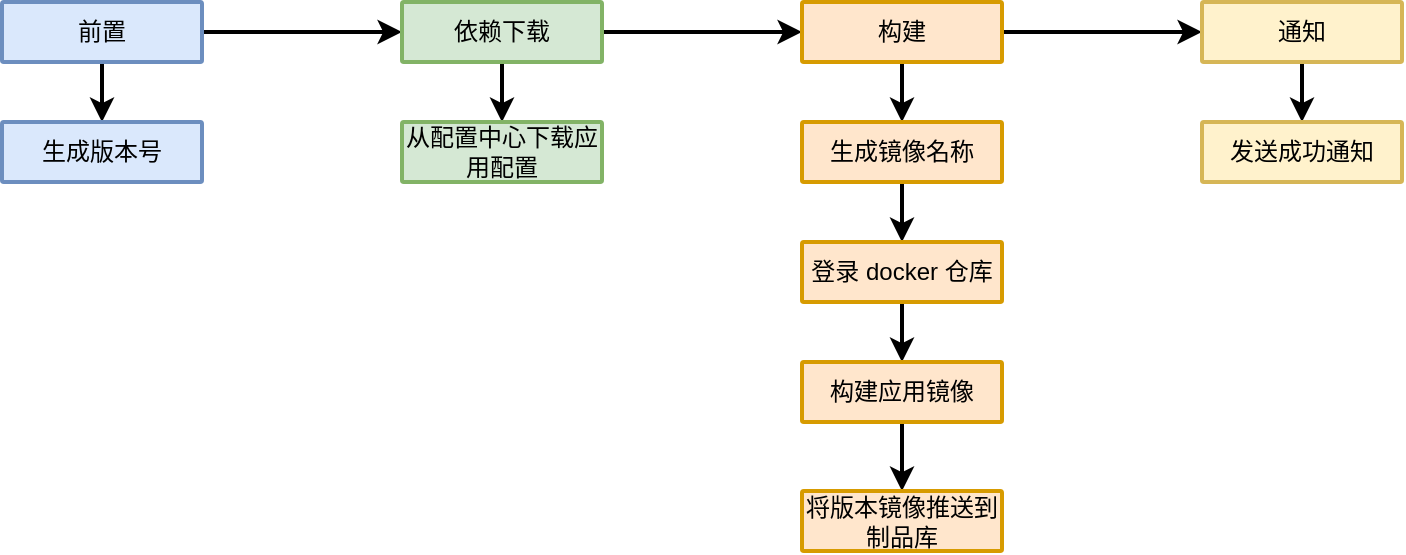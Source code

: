 <mxfile version="22.1.3" type="device" pages="3">
  <diagram name="CI构建流程" id="YXr0bdSdqr7X8KRl8uHr">
    <mxGraphModel dx="1434" dy="797" grid="1" gridSize="10" guides="1" tooltips="1" connect="1" arrows="1" fold="1" page="1" pageScale="1" pageWidth="827" pageHeight="1169" math="0" shadow="0">
      <root>
        <mxCell id="0" />
        <mxCell id="1" parent="0" />
        <mxCell id="9vGy-V_rpe-NXs04i1K--5" style="edgeStyle=orthogonalEdgeStyle;rounded=0;orthogonalLoop=1;jettySize=auto;html=1;entryX=0;entryY=0.5;entryDx=0;entryDy=0;strokeWidth=2;" parent="1" source="9vGy-V_rpe-NXs04i1K--1" target="9vGy-V_rpe-NXs04i1K--2" edge="1">
          <mxGeometry relative="1" as="geometry" />
        </mxCell>
        <mxCell id="9vGy-V_rpe-NXs04i1K--9" value="" style="edgeStyle=orthogonalEdgeStyle;rounded=0;orthogonalLoop=1;jettySize=auto;html=1;strokeWidth=2;" parent="1" source="9vGy-V_rpe-NXs04i1K--1" target="9vGy-V_rpe-NXs04i1K--8" edge="1">
          <mxGeometry relative="1" as="geometry" />
        </mxCell>
        <mxCell id="9vGy-V_rpe-NXs04i1K--1" value="前置" style="rounded=1;whiteSpace=wrap;html=1;strokeWidth=2;arcSize=3;fillColor=#dae8fc;strokeColor=#6c8ebf;" parent="1" vertex="1">
          <mxGeometry x="90" y="310" width="100" height="30" as="geometry" />
        </mxCell>
        <mxCell id="9vGy-V_rpe-NXs04i1K--6" value="" style="edgeStyle=orthogonalEdgeStyle;rounded=0;orthogonalLoop=1;jettySize=auto;html=1;strokeWidth=2;" parent="1" source="9vGy-V_rpe-NXs04i1K--2" target="9vGy-V_rpe-NXs04i1K--3" edge="1">
          <mxGeometry relative="1" as="geometry" />
        </mxCell>
        <mxCell id="9vGy-V_rpe-NXs04i1K--11" value="" style="edgeStyle=orthogonalEdgeStyle;rounded=0;orthogonalLoop=1;jettySize=auto;html=1;strokeWidth=2;" parent="1" source="9vGy-V_rpe-NXs04i1K--2" target="9vGy-V_rpe-NXs04i1K--10" edge="1">
          <mxGeometry relative="1" as="geometry" />
        </mxCell>
        <mxCell id="9vGy-V_rpe-NXs04i1K--2" value="依赖下载" style="rounded=1;whiteSpace=wrap;html=1;strokeWidth=2;arcSize=3;fillColor=#d5e8d4;strokeColor=#82b366;" parent="1" vertex="1">
          <mxGeometry x="290" y="310" width="100" height="30" as="geometry" />
        </mxCell>
        <mxCell id="9vGy-V_rpe-NXs04i1K--7" value="" style="edgeStyle=orthogonalEdgeStyle;rounded=0;orthogonalLoop=1;jettySize=auto;html=1;strokeWidth=2;" parent="1" source="9vGy-V_rpe-NXs04i1K--3" target="9vGy-V_rpe-NXs04i1K--4" edge="1">
          <mxGeometry relative="1" as="geometry" />
        </mxCell>
        <mxCell id="9vGy-V_rpe-NXs04i1K--13" value="" style="edgeStyle=orthogonalEdgeStyle;rounded=0;orthogonalLoop=1;jettySize=auto;html=1;strokeWidth=2;" parent="1" source="9vGy-V_rpe-NXs04i1K--3" target="9vGy-V_rpe-NXs04i1K--12" edge="1">
          <mxGeometry relative="1" as="geometry" />
        </mxCell>
        <mxCell id="9vGy-V_rpe-NXs04i1K--3" value="构建" style="rounded=1;whiteSpace=wrap;html=1;strokeWidth=2;arcSize=3;fillColor=#ffe6cc;strokeColor=#d79b00;" parent="1" vertex="1">
          <mxGeometry x="490" y="310" width="100" height="30" as="geometry" />
        </mxCell>
        <mxCell id="9vGy-V_rpe-NXs04i1K--21" value="" style="edgeStyle=orthogonalEdgeStyle;rounded=0;orthogonalLoop=1;jettySize=auto;html=1;strokeWidth=2;" parent="1" source="9vGy-V_rpe-NXs04i1K--4" target="9vGy-V_rpe-NXs04i1K--20" edge="1">
          <mxGeometry relative="1" as="geometry" />
        </mxCell>
        <mxCell id="9vGy-V_rpe-NXs04i1K--4" value="通知" style="rounded=1;whiteSpace=wrap;html=1;strokeWidth=2;arcSize=3;fillColor=#fff2cc;strokeColor=#d6b656;" parent="1" vertex="1">
          <mxGeometry x="690" y="310" width="100" height="30" as="geometry" />
        </mxCell>
        <mxCell id="9vGy-V_rpe-NXs04i1K--8" value="生成版本号" style="rounded=1;whiteSpace=wrap;html=1;strokeWidth=2;arcSize=3;fillColor=#dae8fc;strokeColor=#6c8ebf;" parent="1" vertex="1">
          <mxGeometry x="90" y="370" width="100" height="30" as="geometry" />
        </mxCell>
        <mxCell id="9vGy-V_rpe-NXs04i1K--10" value="从配置中心下载应用配置" style="rounded=1;whiteSpace=wrap;html=1;strokeWidth=2;arcSize=3;fillColor=#d5e8d4;strokeColor=#82b366;" parent="1" vertex="1">
          <mxGeometry x="290" y="370" width="100" height="30" as="geometry" />
        </mxCell>
        <mxCell id="9vGy-V_rpe-NXs04i1K--15" value="" style="edgeStyle=orthogonalEdgeStyle;rounded=0;orthogonalLoop=1;jettySize=auto;html=1;strokeWidth=2;" parent="1" source="9vGy-V_rpe-NXs04i1K--12" target="9vGy-V_rpe-NXs04i1K--14" edge="1">
          <mxGeometry relative="1" as="geometry" />
        </mxCell>
        <mxCell id="9vGy-V_rpe-NXs04i1K--12" value="生成镜像名称" style="rounded=1;whiteSpace=wrap;html=1;strokeWidth=2;arcSize=3;fillColor=#ffe6cc;strokeColor=#d79b00;" parent="1" vertex="1">
          <mxGeometry x="490" y="370" width="100" height="30" as="geometry" />
        </mxCell>
        <mxCell id="9vGy-V_rpe-NXs04i1K--17" value="" style="edgeStyle=orthogonalEdgeStyle;rounded=0;orthogonalLoop=1;jettySize=auto;html=1;strokeWidth=2;" parent="1" source="9vGy-V_rpe-NXs04i1K--14" target="9vGy-V_rpe-NXs04i1K--16" edge="1">
          <mxGeometry relative="1" as="geometry" />
        </mxCell>
        <mxCell id="9vGy-V_rpe-NXs04i1K--14" value="登录 docker 仓库" style="rounded=1;whiteSpace=wrap;html=1;strokeWidth=2;arcSize=3;fillColor=#ffe6cc;strokeColor=#d79b00;" parent="1" vertex="1">
          <mxGeometry x="490" y="430" width="100" height="30" as="geometry" />
        </mxCell>
        <mxCell id="9vGy-V_rpe-NXs04i1K--19" value="" style="edgeStyle=orthogonalEdgeStyle;rounded=0;orthogonalLoop=1;jettySize=auto;html=1;strokeWidth=2;" parent="1" source="9vGy-V_rpe-NXs04i1K--16" target="9vGy-V_rpe-NXs04i1K--18" edge="1">
          <mxGeometry relative="1" as="geometry" />
        </mxCell>
        <mxCell id="9vGy-V_rpe-NXs04i1K--16" value="构建应用镜像" style="rounded=1;whiteSpace=wrap;html=1;strokeWidth=2;arcSize=3;fillColor=#ffe6cc;strokeColor=#d79b00;" parent="1" vertex="1">
          <mxGeometry x="490" y="490" width="100" height="30" as="geometry" />
        </mxCell>
        <mxCell id="9vGy-V_rpe-NXs04i1K--18" value="将版本镜像推送到制品库" style="rounded=1;whiteSpace=wrap;html=1;strokeWidth=2;arcSize=3;fillColor=#ffe6cc;strokeColor=#d79b00;" parent="1" vertex="1">
          <mxGeometry x="490" y="554.5" width="100" height="30" as="geometry" />
        </mxCell>
        <mxCell id="9vGy-V_rpe-NXs04i1K--20" value="发送成功通知" style="rounded=1;whiteSpace=wrap;html=1;strokeWidth=2;arcSize=3;fillColor=#fff2cc;strokeColor=#d6b656;" parent="1" vertex="1">
          <mxGeometry x="690" y="370" width="100" height="30" as="geometry" />
        </mxCell>
      </root>
    </mxGraphModel>
  </diagram>
  <diagram id="KWaA5AyTvJw7SW1tE28f" name="流水线触发">
    <mxGraphModel dx="1974" dy="638" grid="1" gridSize="10" guides="1" tooltips="1" connect="1" arrows="1" fold="1" page="1" pageScale="1" pageWidth="827" pageHeight="1169" math="0" shadow="0">
      <root>
        <mxCell id="0" />
        <mxCell id="1" parent="0" />
        <mxCell id="131CyCgmiPX2d_cFCsZj-13" value="" style="rounded=1;whiteSpace=wrap;html=1;strokeWidth=2;arcSize=3;fillColor=none;strokeColor=#9673a6;" vertex="1" parent="1">
          <mxGeometry x="-440" y="210" width="460" height="180" as="geometry" />
        </mxCell>
        <mxCell id="N2lkmTojfyGKrSBqqh6R-22" value="" style="rounded=1;whiteSpace=wrap;html=1;strokeWidth=2;arcSize=1;fillColor=none;strokeColor=#b85450;" vertex="1" parent="1">
          <mxGeometry x="80" y="270" width="730" height="360" as="geometry" />
        </mxCell>
        <mxCell id="N2lkmTojfyGKrSBqqh6R-1" style="edgeStyle=orthogonalEdgeStyle;rounded=0;orthogonalLoop=1;jettySize=auto;html=1;entryX=0;entryY=0.5;entryDx=0;entryDy=0;strokeWidth=2;" edge="1" parent="1" source="N2lkmTojfyGKrSBqqh6R-3" target="N2lkmTojfyGKrSBqqh6R-6">
          <mxGeometry relative="1" as="geometry" />
        </mxCell>
        <mxCell id="N2lkmTojfyGKrSBqqh6R-2" value="" style="edgeStyle=orthogonalEdgeStyle;rounded=0;orthogonalLoop=1;jettySize=auto;html=1;strokeWidth=2;" edge="1" parent="1" source="N2lkmTojfyGKrSBqqh6R-3" target="N2lkmTojfyGKrSBqqh6R-12">
          <mxGeometry relative="1" as="geometry" />
        </mxCell>
        <mxCell id="N2lkmTojfyGKrSBqqh6R-3" value="前置" style="rounded=1;whiteSpace=wrap;html=1;strokeWidth=2;arcSize=3;fillColor=#dae8fc;strokeColor=#6c8ebf;" vertex="1" parent="1">
          <mxGeometry x="90" y="310" width="100" height="30" as="geometry" />
        </mxCell>
        <mxCell id="N2lkmTojfyGKrSBqqh6R-4" value="" style="edgeStyle=orthogonalEdgeStyle;rounded=0;orthogonalLoop=1;jettySize=auto;html=1;strokeWidth=2;" edge="1" parent="1" source="N2lkmTojfyGKrSBqqh6R-6" target="N2lkmTojfyGKrSBqqh6R-9">
          <mxGeometry relative="1" as="geometry" />
        </mxCell>
        <mxCell id="N2lkmTojfyGKrSBqqh6R-5" value="" style="edgeStyle=orthogonalEdgeStyle;rounded=0;orthogonalLoop=1;jettySize=auto;html=1;strokeWidth=2;" edge="1" parent="1" source="N2lkmTojfyGKrSBqqh6R-6" target="N2lkmTojfyGKrSBqqh6R-13">
          <mxGeometry relative="1" as="geometry" />
        </mxCell>
        <mxCell id="N2lkmTojfyGKrSBqqh6R-6" value="依赖下载" style="rounded=1;whiteSpace=wrap;html=1;strokeWidth=2;arcSize=3;fillColor=#d5e8d4;strokeColor=#82b366;" vertex="1" parent="1">
          <mxGeometry x="290" y="310" width="100" height="30" as="geometry" />
        </mxCell>
        <mxCell id="N2lkmTojfyGKrSBqqh6R-7" value="" style="edgeStyle=orthogonalEdgeStyle;rounded=0;orthogonalLoop=1;jettySize=auto;html=1;strokeWidth=2;" edge="1" parent="1" source="N2lkmTojfyGKrSBqqh6R-9" target="N2lkmTojfyGKrSBqqh6R-11">
          <mxGeometry relative="1" as="geometry" />
        </mxCell>
        <mxCell id="N2lkmTojfyGKrSBqqh6R-8" value="" style="edgeStyle=orthogonalEdgeStyle;rounded=0;orthogonalLoop=1;jettySize=auto;html=1;strokeWidth=2;" edge="1" parent="1" source="N2lkmTojfyGKrSBqqh6R-9" target="N2lkmTojfyGKrSBqqh6R-15">
          <mxGeometry relative="1" as="geometry" />
        </mxCell>
        <mxCell id="N2lkmTojfyGKrSBqqh6R-9" value="构建" style="rounded=1;whiteSpace=wrap;html=1;strokeWidth=2;arcSize=3;fillColor=#ffe6cc;strokeColor=#d79b00;" vertex="1" parent="1">
          <mxGeometry x="490" y="310" width="100" height="30" as="geometry" />
        </mxCell>
        <mxCell id="N2lkmTojfyGKrSBqqh6R-10" value="" style="edgeStyle=orthogonalEdgeStyle;rounded=0;orthogonalLoop=1;jettySize=auto;html=1;strokeWidth=2;" edge="1" parent="1" source="N2lkmTojfyGKrSBqqh6R-11" target="N2lkmTojfyGKrSBqqh6R-21">
          <mxGeometry relative="1" as="geometry" />
        </mxCell>
        <mxCell id="N2lkmTojfyGKrSBqqh6R-11" value="通知" style="rounded=1;whiteSpace=wrap;html=1;strokeWidth=2;arcSize=3;fillColor=#fff2cc;strokeColor=#d6b656;" vertex="1" parent="1">
          <mxGeometry x="690" y="310" width="100" height="30" as="geometry" />
        </mxCell>
        <mxCell id="N2lkmTojfyGKrSBqqh6R-12" value="生成版本号" style="rounded=1;whiteSpace=wrap;html=1;strokeWidth=2;arcSize=3;fillColor=#dae8fc;strokeColor=#6c8ebf;" vertex="1" parent="1">
          <mxGeometry x="90" y="370" width="100" height="30" as="geometry" />
        </mxCell>
        <mxCell id="N2lkmTojfyGKrSBqqh6R-13" value="从配置中心下载应用配置" style="rounded=1;whiteSpace=wrap;html=1;strokeWidth=2;arcSize=3;fillColor=#d5e8d4;strokeColor=#82b366;" vertex="1" parent="1">
          <mxGeometry x="290" y="370" width="100" height="30" as="geometry" />
        </mxCell>
        <mxCell id="N2lkmTojfyGKrSBqqh6R-14" value="" style="edgeStyle=orthogonalEdgeStyle;rounded=0;orthogonalLoop=1;jettySize=auto;html=1;strokeWidth=2;" edge="1" parent="1" source="N2lkmTojfyGKrSBqqh6R-15" target="N2lkmTojfyGKrSBqqh6R-17">
          <mxGeometry relative="1" as="geometry" />
        </mxCell>
        <mxCell id="N2lkmTojfyGKrSBqqh6R-15" value="生成镜像名称" style="rounded=1;whiteSpace=wrap;html=1;strokeWidth=2;arcSize=3;fillColor=#ffe6cc;strokeColor=#d79b00;" vertex="1" parent="1">
          <mxGeometry x="490" y="370" width="100" height="30" as="geometry" />
        </mxCell>
        <mxCell id="N2lkmTojfyGKrSBqqh6R-16" value="" style="edgeStyle=orthogonalEdgeStyle;rounded=0;orthogonalLoop=1;jettySize=auto;html=1;strokeWidth=2;" edge="1" parent="1" source="N2lkmTojfyGKrSBqqh6R-17" target="N2lkmTojfyGKrSBqqh6R-19">
          <mxGeometry relative="1" as="geometry" />
        </mxCell>
        <mxCell id="N2lkmTojfyGKrSBqqh6R-17" value="登录 docker 仓库" style="rounded=1;whiteSpace=wrap;html=1;strokeWidth=2;arcSize=3;fillColor=#ffe6cc;strokeColor=#d79b00;" vertex="1" parent="1">
          <mxGeometry x="490" y="430" width="100" height="30" as="geometry" />
        </mxCell>
        <mxCell id="N2lkmTojfyGKrSBqqh6R-18" value="" style="edgeStyle=orthogonalEdgeStyle;rounded=0;orthogonalLoop=1;jettySize=auto;html=1;strokeWidth=2;" edge="1" parent="1" source="N2lkmTojfyGKrSBqqh6R-19" target="N2lkmTojfyGKrSBqqh6R-20">
          <mxGeometry relative="1" as="geometry" />
        </mxCell>
        <mxCell id="N2lkmTojfyGKrSBqqh6R-19" value="构建应用镜像" style="rounded=1;whiteSpace=wrap;html=1;strokeWidth=2;arcSize=3;fillColor=#ffe6cc;strokeColor=#d79b00;" vertex="1" parent="1">
          <mxGeometry x="490" y="490" width="100" height="30" as="geometry" />
        </mxCell>
        <mxCell id="N2lkmTojfyGKrSBqqh6R-20" value="将版本镜像推送到制品库" style="rounded=1;whiteSpace=wrap;html=1;strokeWidth=2;arcSize=3;fillColor=#ffe6cc;strokeColor=#d79b00;" vertex="1" parent="1">
          <mxGeometry x="490" y="554.5" width="100" height="30" as="geometry" />
        </mxCell>
        <mxCell id="N2lkmTojfyGKrSBqqh6R-21" value="发送成功通知" style="rounded=1;whiteSpace=wrap;html=1;strokeWidth=2;arcSize=3;fillColor=#fff2cc;strokeColor=#d6b656;" vertex="1" parent="1">
          <mxGeometry x="690" y="370" width="100" height="30" as="geometry" />
        </mxCell>
        <mxCell id="N2lkmTojfyGKrSBqqh6R-26" style="edgeStyle=orthogonalEdgeStyle;rounded=0;orthogonalLoop=1;jettySize=auto;html=1;endArrow=none;endFill=0;strokeWidth=2;" edge="1" parent="1" source="N2lkmTojfyGKrSBqqh6R-23">
          <mxGeometry relative="1" as="geometry">
            <mxPoint x="-20" y="298" as="targetPoint" />
          </mxGeometry>
        </mxCell>
        <mxCell id="N2lkmTojfyGKrSBqqh6R-23" value="M" style="ellipse;whiteSpace=wrap;html=1;aspect=fixed;strokeWidth=2;" vertex="1" parent="1">
          <mxGeometry x="-420" y="285" width="25" height="25" as="geometry" />
        </mxCell>
        <mxCell id="N2lkmTojfyGKrSBqqh6R-27" value="" style="endArrow=none;html=1;rounded=0;strokeWidth=2;" edge="1" parent="1">
          <mxGeometry width="50" height="50" relative="1" as="geometry">
            <mxPoint x="-360" y="298" as="sourcePoint" />
            <mxPoint x="-310" y="248" as="targetPoint" />
          </mxGeometry>
        </mxCell>
        <mxCell id="131CyCgmiPX2d_cFCsZj-2" style="edgeStyle=orthogonalEdgeStyle;rounded=0;orthogonalLoop=1;jettySize=auto;html=1;endArrow=none;endFill=0;strokeWidth=2;" edge="1" parent="1" source="131CyCgmiPX2d_cFCsZj-1">
          <mxGeometry relative="1" as="geometry">
            <mxPoint x="-310" y="248" as="targetPoint" />
          </mxGeometry>
        </mxCell>
        <mxCell id="131CyCgmiPX2d_cFCsZj-3" style="edgeStyle=orthogonalEdgeStyle;rounded=0;orthogonalLoop=1;jettySize=auto;html=1;endArrow=none;endFill=0;strokeWidth=2;" edge="1" parent="1" source="131CyCgmiPX2d_cFCsZj-1">
          <mxGeometry relative="1" as="geometry">
            <mxPoint x="-90" y="248" as="targetPoint" />
          </mxGeometry>
        </mxCell>
        <mxCell id="131CyCgmiPX2d_cFCsZj-1" value="特性分支" style="rounded=1;whiteSpace=wrap;html=1;strokeWidth=2;arcSize=3;fillColor=#e1d5e7;strokeColor=#9673a6;" vertex="1" parent="1">
          <mxGeometry x="-250" y="233" width="100" height="30" as="geometry" />
        </mxCell>
        <mxCell id="131CyCgmiPX2d_cFCsZj-4" value="" style="endArrow=none;html=1;rounded=0;strokeWidth=2;startSize=6;endSize=4;" edge="1" parent="1">
          <mxGeometry width="50" height="50" relative="1" as="geometry">
            <mxPoint x="-91" y="247" as="sourcePoint" />
            <mxPoint x="-41" y="297" as="targetPoint" />
          </mxGeometry>
        </mxCell>
        <mxCell id="131CyCgmiPX2d_cFCsZj-5" value="合并" style="edgeLabel;html=1;align=center;verticalAlign=middle;resizable=0;points=[];" vertex="1" connectable="0" parent="131CyCgmiPX2d_cFCsZj-4">
          <mxGeometry x="0.001" y="1" relative="1" as="geometry">
            <mxPoint as="offset" />
          </mxGeometry>
        </mxCell>
        <mxCell id="131CyCgmiPX2d_cFCsZj-8" style="edgeStyle=orthogonalEdgeStyle;rounded=0;orthogonalLoop=1;jettySize=auto;html=1;strokeWidth=2;endArrow=none;endFill=0;" edge="1" parent="1" source="131CyCgmiPX2d_cFCsZj-6">
          <mxGeometry relative="1" as="geometry">
            <mxPoint x="-36" y="300" as="targetPoint" />
          </mxGeometry>
        </mxCell>
        <mxCell id="131CyCgmiPX2d_cFCsZj-9" style="edgeStyle=orthogonalEdgeStyle;rounded=0;orthogonalLoop=1;jettySize=auto;html=1;entryX=0;entryY=0.5;entryDx=0;entryDy=0;exitX=0.5;exitY=1;exitDx=0;exitDy=0;strokeWidth=2;" edge="1" parent="1" source="131CyCgmiPX2d_cFCsZj-6" target="N2lkmTojfyGKrSBqqh6R-22">
          <mxGeometry relative="1" as="geometry" />
        </mxCell>
        <mxCell id="131CyCgmiPX2d_cFCsZj-10" value="触发CI" style="edgeLabel;html=1;align=center;verticalAlign=middle;resizable=0;points=[];" vertex="1" connectable="0" parent="131CyCgmiPX2d_cFCsZj-9">
          <mxGeometry x="-0.637" relative="1" as="geometry">
            <mxPoint as="offset" />
          </mxGeometry>
        </mxCell>
        <mxCell id="131CyCgmiPX2d_cFCsZj-6" value="创建 tag" style="rounded=1;whiteSpace=wrap;html=1;strokeWidth=2;arcSize=3;fillColor=#dae8fc;strokeColor=#6c8ebf;" vertex="1" parent="1">
          <mxGeometry x="-86" y="350" width="100" height="30" as="geometry" />
        </mxCell>
        <mxCell id="131CyCgmiPX2d_cFCsZj-11" value="CI 流水线" style="text;html=1;strokeColor=none;fillColor=none;align=center;verticalAlign=middle;whiteSpace=wrap;rounded=0;" vertex="1" parent="1">
          <mxGeometry x="415" y="600" width="60" height="30" as="geometry" />
        </mxCell>
        <mxCell id="131CyCgmiPX2d_cFCsZj-14" value="Git 仓库" style="text;html=1;strokeColor=none;fillColor=none;align=center;verticalAlign=middle;whiteSpace=wrap;rounded=0;" vertex="1" parent="1">
          <mxGeometry x="-240" y="360" width="60" height="30" as="geometry" />
        </mxCell>
      </root>
    </mxGraphModel>
  </diagram>
  <diagram id="e2fFoT6a4cDSregIezGq" name="递归解析">
    <mxGraphModel dx="1434" dy="797" grid="1" gridSize="10" guides="1" tooltips="1" connect="1" arrows="1" fold="1" page="1" pageScale="1" pageWidth="827" pageHeight="1169" math="0" shadow="0">
      <root>
        <mxCell id="0" />
        <mxCell id="1" parent="0" />
        <mxCell id="67Gj2b76Gl9Xdoc_gQGB-9" style="edgeStyle=none;rounded=0;orthogonalLoop=1;jettySize=auto;html=1;entryX=0.25;entryY=1;entryDx=0;entryDy=0;exitX=0;exitY=0.333;exitDx=0;exitDy=0;exitPerimeter=0;strokeWidth=2;" edge="1" parent="1" source="67Gj2b76Gl9Xdoc_gQGB-1" target="67Gj2b76Gl9Xdoc_gQGB-2">
          <mxGeometry relative="1" as="geometry" />
        </mxCell>
        <mxCell id="67Gj2b76Gl9Xdoc_gQGB-17" value="①" style="edgeLabel;html=1;align=center;verticalAlign=middle;resizable=0;points=[];fontSize=15;fontStyle=1" vertex="1" connectable="0" parent="67Gj2b76Gl9Xdoc_gQGB-9">
          <mxGeometry x="0.176" y="-1" relative="1" as="geometry">
            <mxPoint y="1" as="offset" />
          </mxGeometry>
        </mxCell>
        <mxCell id="67Gj2b76Gl9Xdoc_gQGB-11" style="edgeStyle=none;rounded=0;orthogonalLoop=1;jettySize=auto;html=1;entryX=0.25;entryY=1;entryDx=0;entryDy=0;strokeWidth=2;exitX=0.5;exitY=0;exitDx=0;exitDy=0;exitPerimeter=0;" edge="1" parent="1" source="67Gj2b76Gl9Xdoc_gQGB-1" target="67Gj2b76Gl9Xdoc_gQGB-6">
          <mxGeometry relative="1" as="geometry" />
        </mxCell>
        <mxCell id="67Gj2b76Gl9Xdoc_gQGB-19" value="③" style="edgeLabel;html=1;align=center;verticalAlign=middle;resizable=0;points=[];fontSize=15;fontStyle=1" vertex="1" connectable="0" parent="67Gj2b76Gl9Xdoc_gQGB-11">
          <mxGeometry x="0.197" y="3" relative="1" as="geometry">
            <mxPoint as="offset" />
          </mxGeometry>
        </mxCell>
        <mxCell id="67Gj2b76Gl9Xdoc_gQGB-13" style="edgeStyle=none;rounded=0;orthogonalLoop=1;jettySize=auto;html=1;entryX=0.25;entryY=1;entryDx=0;entryDy=0;exitX=1;exitY=0.333;exitDx=0;exitDy=0;exitPerimeter=0;strokeWidth=2;" edge="1" parent="1" source="67Gj2b76Gl9Xdoc_gQGB-1" target="67Gj2b76Gl9Xdoc_gQGB-7">
          <mxGeometry relative="1" as="geometry" />
        </mxCell>
        <mxCell id="67Gj2b76Gl9Xdoc_gQGB-21" value="⑤" style="edgeLabel;html=1;align=center;verticalAlign=middle;resizable=0;points=[];fontSize=15;fontStyle=1" vertex="1" connectable="0" parent="67Gj2b76Gl9Xdoc_gQGB-13">
          <mxGeometry x="0.155" y="1" relative="1" as="geometry">
            <mxPoint as="offset" />
          </mxGeometry>
        </mxCell>
        <mxCell id="67Gj2b76Gl9Xdoc_gQGB-15" style="edgeStyle=none;rounded=0;orthogonalLoop=1;jettySize=auto;html=1;entryX=0.25;entryY=1;entryDx=0;entryDy=0;strokeWidth=2;exitX=1;exitY=1;exitDx=0;exitDy=0;exitPerimeter=0;" edge="1" parent="1" source="67Gj2b76Gl9Xdoc_gQGB-1" target="67Gj2b76Gl9Xdoc_gQGB-8">
          <mxGeometry relative="1" as="geometry">
            <mxPoint x="450" y="650" as="sourcePoint" />
          </mxGeometry>
        </mxCell>
        <mxCell id="67Gj2b76Gl9Xdoc_gQGB-23" value="⑦" style="edgeLabel;html=1;align=center;verticalAlign=middle;resizable=0;points=[];fontSize=15;fontStyle=1" vertex="1" connectable="0" parent="67Gj2b76Gl9Xdoc_gQGB-15">
          <mxGeometry x="0.14" y="5" relative="1" as="geometry">
            <mxPoint as="offset" />
          </mxGeometry>
        </mxCell>
        <mxCell id="67Gj2b76Gl9Xdoc_gQGB-1" value="客户端" style="shape=umlActor;verticalLabelPosition=bottom;verticalAlign=top;html=1;outlineConnect=0;strokeWidth=2;" vertex="1" parent="1">
          <mxGeometry x="450" y="585" width="30" height="60" as="geometry" />
        </mxCell>
        <mxCell id="67Gj2b76Gl9Xdoc_gQGB-2" value="8.8.8.8" style="rounded=1;whiteSpace=wrap;html=1;strokeWidth=2;arcSize=5;fillColor=#dae8fc;strokeColor=#6c8ebf;" vertex="1" parent="1">
          <mxGeometry x="80" y="310" width="90" height="40" as="geometry" />
        </mxCell>
        <mxCell id="67Gj2b76Gl9Xdoc_gQGB-12" style="edgeStyle=none;rounded=0;orthogonalLoop=1;jettySize=auto;html=1;exitX=0.75;exitY=1;exitDx=0;exitDy=0;strokeWidth=2;entryX=0.5;entryY=0;entryDx=0;entryDy=0;entryPerimeter=0;" edge="1" parent="1" source="67Gj2b76Gl9Xdoc_gQGB-6" target="67Gj2b76Gl9Xdoc_gQGB-1">
          <mxGeometry relative="1" as="geometry" />
        </mxCell>
        <mxCell id="67Gj2b76Gl9Xdoc_gQGB-20" value="④" style="edgeLabel;html=1;align=center;verticalAlign=middle;resizable=0;points=[];fontSize=15;fontStyle=1" vertex="1" connectable="0" parent="67Gj2b76Gl9Xdoc_gQGB-12">
          <mxGeometry x="-0.256" y="3" relative="1" as="geometry">
            <mxPoint as="offset" />
          </mxGeometry>
        </mxCell>
        <mxCell id="67Gj2b76Gl9Xdoc_gQGB-6" value="Root&lt;br&gt;e.root-servers.net" style="rounded=1;whiteSpace=wrap;html=1;strokeWidth=2;arcSize=5;fillColor=#d5e8d4;strokeColor=#82b366;" vertex="1" parent="1">
          <mxGeometry x="324" y="220" width="116" height="40" as="geometry" />
        </mxCell>
        <mxCell id="67Gj2b76Gl9Xdoc_gQGB-7" value="verisign&lt;br&gt;d.gtld-servers.net" style="rounded=1;whiteSpace=wrap;html=1;strokeWidth=2;arcSize=5;fillColor=#ffe6cc;strokeColor=#d79b00;" vertex="1" parent="1">
          <mxGeometry x="530" y="220" width="110" height="40" as="geometry" />
        </mxCell>
        <mxCell id="67Gj2b76Gl9Xdoc_gQGB-8" value="qq&lt;br&gt;ns4.qq.com" style="rounded=1;whiteSpace=wrap;html=1;strokeWidth=2;arcSize=5;fillColor=#ffe6cc;strokeColor=#d79b00;" vertex="1" parent="1">
          <mxGeometry x="720" y="310" width="100" height="40" as="geometry" />
        </mxCell>
        <mxCell id="67Gj2b76Gl9Xdoc_gQGB-10" style="edgeStyle=none;rounded=0;orthogonalLoop=1;jettySize=auto;html=1;entryX=0;entryY=0.333;entryDx=0;entryDy=0;entryPerimeter=0;strokeWidth=2;" edge="1" parent="1" source="67Gj2b76Gl9Xdoc_gQGB-2" target="67Gj2b76Gl9Xdoc_gQGB-1">
          <mxGeometry relative="1" as="geometry" />
        </mxCell>
        <mxCell id="67Gj2b76Gl9Xdoc_gQGB-18" value="②" style="edgeLabel;html=1;align=center;verticalAlign=middle;resizable=0;points=[];fontSize=15;fontStyle=1" vertex="1" connectable="0" parent="67Gj2b76Gl9Xdoc_gQGB-10">
          <mxGeometry x="-0.169" y="2" relative="1" as="geometry">
            <mxPoint as="offset" />
          </mxGeometry>
        </mxCell>
        <mxCell id="67Gj2b76Gl9Xdoc_gQGB-14" style="edgeStyle=none;rounded=0;orthogonalLoop=1;jettySize=auto;html=1;entryX=1;entryY=0.333;entryDx=0;entryDy=0;entryPerimeter=0;exitX=0.75;exitY=1;exitDx=0;exitDy=0;strokeWidth=2;" edge="1" parent="1" source="67Gj2b76Gl9Xdoc_gQGB-7" target="67Gj2b76Gl9Xdoc_gQGB-1">
          <mxGeometry relative="1" as="geometry" />
        </mxCell>
        <mxCell id="67Gj2b76Gl9Xdoc_gQGB-22" value="⑥" style="edgeLabel;html=1;align=center;verticalAlign=middle;resizable=0;points=[];fontSize=15;fontStyle=1" vertex="1" connectable="0" parent="67Gj2b76Gl9Xdoc_gQGB-14">
          <mxGeometry x="-0.14" relative="1" as="geometry">
            <mxPoint x="1" as="offset" />
          </mxGeometry>
        </mxCell>
        <mxCell id="67Gj2b76Gl9Xdoc_gQGB-16" style="edgeStyle=none;rounded=0;orthogonalLoop=1;jettySize=auto;html=1;entryX=1;entryY=1;entryDx=0;entryDy=0;entryPerimeter=0;exitX=0.75;exitY=1;exitDx=0;exitDy=0;strokeWidth=2;" edge="1" parent="1" source="67Gj2b76Gl9Xdoc_gQGB-8" target="67Gj2b76Gl9Xdoc_gQGB-1">
          <mxGeometry relative="1" as="geometry" />
        </mxCell>
        <mxCell id="67Gj2b76Gl9Xdoc_gQGB-24" value="⑧" style="edgeLabel;html=1;align=center;verticalAlign=middle;resizable=0;points=[];fontSize=15;fontStyle=1" vertex="1" connectable="0" parent="67Gj2b76Gl9Xdoc_gQGB-16">
          <mxGeometry x="-0.084" y="3" relative="1" as="geometry">
            <mxPoint as="offset" />
          </mxGeometry>
        </mxCell>
      </root>
    </mxGraphModel>
  </diagram>
</mxfile>
